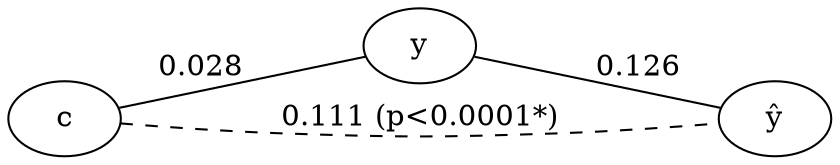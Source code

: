 graph {
	rankdir=LR
	c [label=c]
	y [label=y]
	yhat [label=<y&#770;>]
	c -- yhat [label="0.111 (p<0.0001*)" style=dashed]
	c -- y [label=0.028]
	y -- yhat [label=0.126]
}
